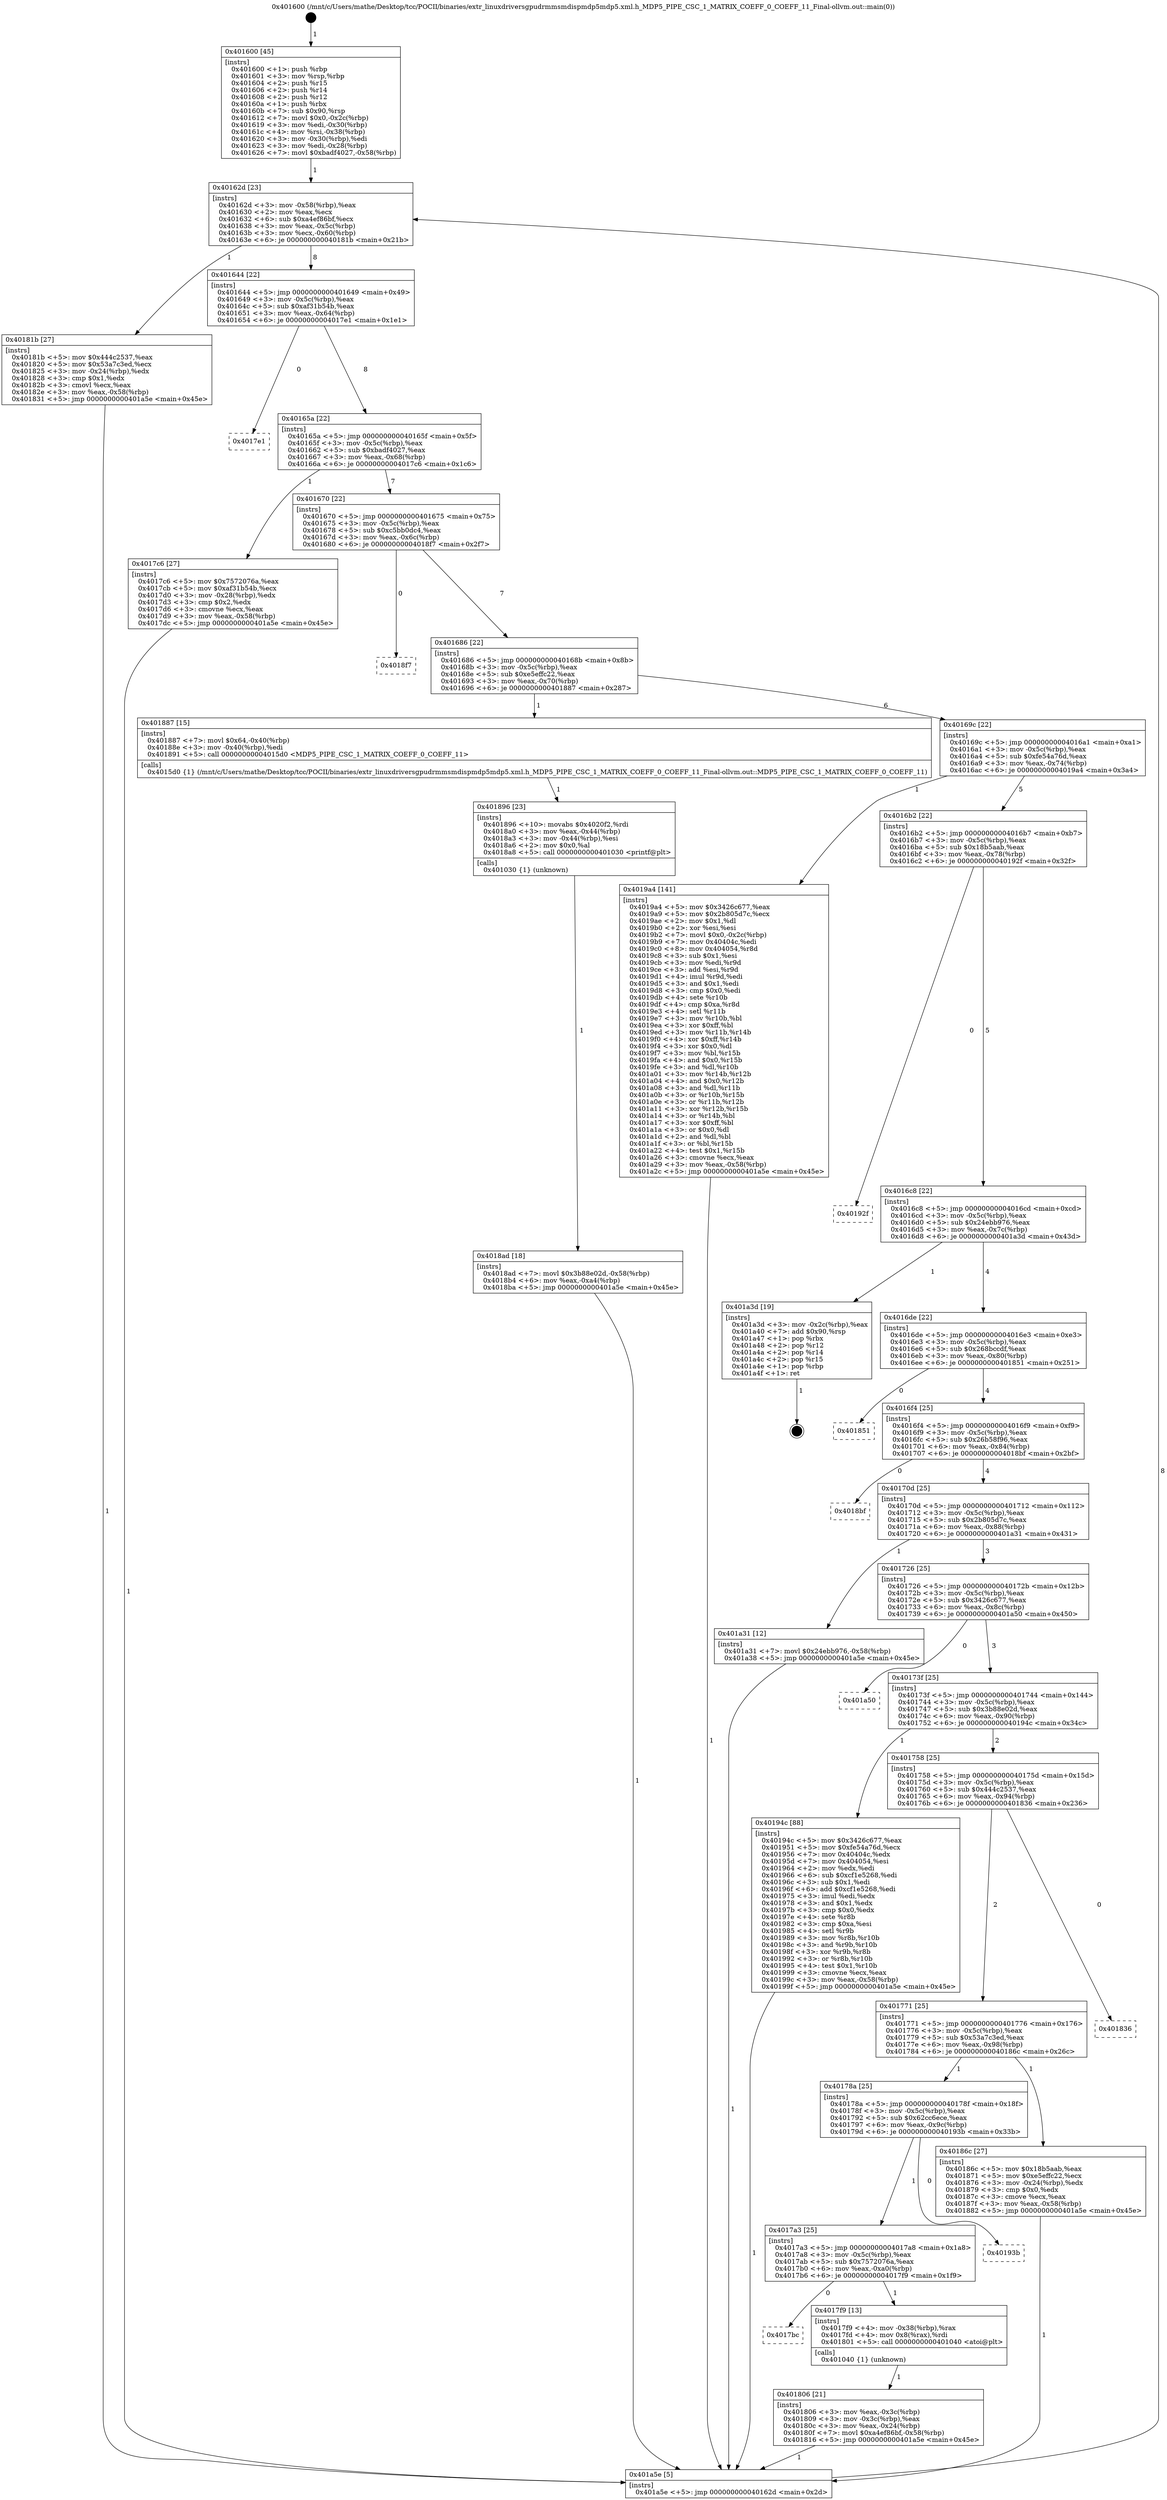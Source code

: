 digraph "0x401600" {
  label = "0x401600 (/mnt/c/Users/mathe/Desktop/tcc/POCII/binaries/extr_linuxdriversgpudrmmsmdispmdp5mdp5.xml.h_MDP5_PIPE_CSC_1_MATRIX_COEFF_0_COEFF_11_Final-ollvm.out::main(0))"
  labelloc = "t"
  node[shape=record]

  Entry [label="",width=0.3,height=0.3,shape=circle,fillcolor=black,style=filled]
  "0x40162d" [label="{
     0x40162d [23]\l
     | [instrs]\l
     &nbsp;&nbsp;0x40162d \<+3\>: mov -0x58(%rbp),%eax\l
     &nbsp;&nbsp;0x401630 \<+2\>: mov %eax,%ecx\l
     &nbsp;&nbsp;0x401632 \<+6\>: sub $0xa4ef86bf,%ecx\l
     &nbsp;&nbsp;0x401638 \<+3\>: mov %eax,-0x5c(%rbp)\l
     &nbsp;&nbsp;0x40163b \<+3\>: mov %ecx,-0x60(%rbp)\l
     &nbsp;&nbsp;0x40163e \<+6\>: je 000000000040181b \<main+0x21b\>\l
  }"]
  "0x40181b" [label="{
     0x40181b [27]\l
     | [instrs]\l
     &nbsp;&nbsp;0x40181b \<+5\>: mov $0x444c2537,%eax\l
     &nbsp;&nbsp;0x401820 \<+5\>: mov $0x53a7c3ed,%ecx\l
     &nbsp;&nbsp;0x401825 \<+3\>: mov -0x24(%rbp),%edx\l
     &nbsp;&nbsp;0x401828 \<+3\>: cmp $0x1,%edx\l
     &nbsp;&nbsp;0x40182b \<+3\>: cmovl %ecx,%eax\l
     &nbsp;&nbsp;0x40182e \<+3\>: mov %eax,-0x58(%rbp)\l
     &nbsp;&nbsp;0x401831 \<+5\>: jmp 0000000000401a5e \<main+0x45e\>\l
  }"]
  "0x401644" [label="{
     0x401644 [22]\l
     | [instrs]\l
     &nbsp;&nbsp;0x401644 \<+5\>: jmp 0000000000401649 \<main+0x49\>\l
     &nbsp;&nbsp;0x401649 \<+3\>: mov -0x5c(%rbp),%eax\l
     &nbsp;&nbsp;0x40164c \<+5\>: sub $0xaf31b54b,%eax\l
     &nbsp;&nbsp;0x401651 \<+3\>: mov %eax,-0x64(%rbp)\l
     &nbsp;&nbsp;0x401654 \<+6\>: je 00000000004017e1 \<main+0x1e1\>\l
  }"]
  Exit [label="",width=0.3,height=0.3,shape=circle,fillcolor=black,style=filled,peripheries=2]
  "0x4017e1" [label="{
     0x4017e1\l
  }", style=dashed]
  "0x40165a" [label="{
     0x40165a [22]\l
     | [instrs]\l
     &nbsp;&nbsp;0x40165a \<+5\>: jmp 000000000040165f \<main+0x5f\>\l
     &nbsp;&nbsp;0x40165f \<+3\>: mov -0x5c(%rbp),%eax\l
     &nbsp;&nbsp;0x401662 \<+5\>: sub $0xbadf4027,%eax\l
     &nbsp;&nbsp;0x401667 \<+3\>: mov %eax,-0x68(%rbp)\l
     &nbsp;&nbsp;0x40166a \<+6\>: je 00000000004017c6 \<main+0x1c6\>\l
  }"]
  "0x4018ad" [label="{
     0x4018ad [18]\l
     | [instrs]\l
     &nbsp;&nbsp;0x4018ad \<+7\>: movl $0x3b88e02d,-0x58(%rbp)\l
     &nbsp;&nbsp;0x4018b4 \<+6\>: mov %eax,-0xa4(%rbp)\l
     &nbsp;&nbsp;0x4018ba \<+5\>: jmp 0000000000401a5e \<main+0x45e\>\l
  }"]
  "0x4017c6" [label="{
     0x4017c6 [27]\l
     | [instrs]\l
     &nbsp;&nbsp;0x4017c6 \<+5\>: mov $0x7572076a,%eax\l
     &nbsp;&nbsp;0x4017cb \<+5\>: mov $0xaf31b54b,%ecx\l
     &nbsp;&nbsp;0x4017d0 \<+3\>: mov -0x28(%rbp),%edx\l
     &nbsp;&nbsp;0x4017d3 \<+3\>: cmp $0x2,%edx\l
     &nbsp;&nbsp;0x4017d6 \<+3\>: cmovne %ecx,%eax\l
     &nbsp;&nbsp;0x4017d9 \<+3\>: mov %eax,-0x58(%rbp)\l
     &nbsp;&nbsp;0x4017dc \<+5\>: jmp 0000000000401a5e \<main+0x45e\>\l
  }"]
  "0x401670" [label="{
     0x401670 [22]\l
     | [instrs]\l
     &nbsp;&nbsp;0x401670 \<+5\>: jmp 0000000000401675 \<main+0x75\>\l
     &nbsp;&nbsp;0x401675 \<+3\>: mov -0x5c(%rbp),%eax\l
     &nbsp;&nbsp;0x401678 \<+5\>: sub $0xc5bb0dc4,%eax\l
     &nbsp;&nbsp;0x40167d \<+3\>: mov %eax,-0x6c(%rbp)\l
     &nbsp;&nbsp;0x401680 \<+6\>: je 00000000004018f7 \<main+0x2f7\>\l
  }"]
  "0x401a5e" [label="{
     0x401a5e [5]\l
     | [instrs]\l
     &nbsp;&nbsp;0x401a5e \<+5\>: jmp 000000000040162d \<main+0x2d\>\l
  }"]
  "0x401600" [label="{
     0x401600 [45]\l
     | [instrs]\l
     &nbsp;&nbsp;0x401600 \<+1\>: push %rbp\l
     &nbsp;&nbsp;0x401601 \<+3\>: mov %rsp,%rbp\l
     &nbsp;&nbsp;0x401604 \<+2\>: push %r15\l
     &nbsp;&nbsp;0x401606 \<+2\>: push %r14\l
     &nbsp;&nbsp;0x401608 \<+2\>: push %r12\l
     &nbsp;&nbsp;0x40160a \<+1\>: push %rbx\l
     &nbsp;&nbsp;0x40160b \<+7\>: sub $0x90,%rsp\l
     &nbsp;&nbsp;0x401612 \<+7\>: movl $0x0,-0x2c(%rbp)\l
     &nbsp;&nbsp;0x401619 \<+3\>: mov %edi,-0x30(%rbp)\l
     &nbsp;&nbsp;0x40161c \<+4\>: mov %rsi,-0x38(%rbp)\l
     &nbsp;&nbsp;0x401620 \<+3\>: mov -0x30(%rbp),%edi\l
     &nbsp;&nbsp;0x401623 \<+3\>: mov %edi,-0x28(%rbp)\l
     &nbsp;&nbsp;0x401626 \<+7\>: movl $0xbadf4027,-0x58(%rbp)\l
  }"]
  "0x401896" [label="{
     0x401896 [23]\l
     | [instrs]\l
     &nbsp;&nbsp;0x401896 \<+10\>: movabs $0x4020f2,%rdi\l
     &nbsp;&nbsp;0x4018a0 \<+3\>: mov %eax,-0x44(%rbp)\l
     &nbsp;&nbsp;0x4018a3 \<+3\>: mov -0x44(%rbp),%esi\l
     &nbsp;&nbsp;0x4018a6 \<+2\>: mov $0x0,%al\l
     &nbsp;&nbsp;0x4018a8 \<+5\>: call 0000000000401030 \<printf@plt\>\l
     | [calls]\l
     &nbsp;&nbsp;0x401030 \{1\} (unknown)\l
  }"]
  "0x4018f7" [label="{
     0x4018f7\l
  }", style=dashed]
  "0x401686" [label="{
     0x401686 [22]\l
     | [instrs]\l
     &nbsp;&nbsp;0x401686 \<+5\>: jmp 000000000040168b \<main+0x8b\>\l
     &nbsp;&nbsp;0x40168b \<+3\>: mov -0x5c(%rbp),%eax\l
     &nbsp;&nbsp;0x40168e \<+5\>: sub $0xe5effc22,%eax\l
     &nbsp;&nbsp;0x401693 \<+3\>: mov %eax,-0x70(%rbp)\l
     &nbsp;&nbsp;0x401696 \<+6\>: je 0000000000401887 \<main+0x287\>\l
  }"]
  "0x401806" [label="{
     0x401806 [21]\l
     | [instrs]\l
     &nbsp;&nbsp;0x401806 \<+3\>: mov %eax,-0x3c(%rbp)\l
     &nbsp;&nbsp;0x401809 \<+3\>: mov -0x3c(%rbp),%eax\l
     &nbsp;&nbsp;0x40180c \<+3\>: mov %eax,-0x24(%rbp)\l
     &nbsp;&nbsp;0x40180f \<+7\>: movl $0xa4ef86bf,-0x58(%rbp)\l
     &nbsp;&nbsp;0x401816 \<+5\>: jmp 0000000000401a5e \<main+0x45e\>\l
  }"]
  "0x401887" [label="{
     0x401887 [15]\l
     | [instrs]\l
     &nbsp;&nbsp;0x401887 \<+7\>: movl $0x64,-0x40(%rbp)\l
     &nbsp;&nbsp;0x40188e \<+3\>: mov -0x40(%rbp),%edi\l
     &nbsp;&nbsp;0x401891 \<+5\>: call 00000000004015d0 \<MDP5_PIPE_CSC_1_MATRIX_COEFF_0_COEFF_11\>\l
     | [calls]\l
     &nbsp;&nbsp;0x4015d0 \{1\} (/mnt/c/Users/mathe/Desktop/tcc/POCII/binaries/extr_linuxdriversgpudrmmsmdispmdp5mdp5.xml.h_MDP5_PIPE_CSC_1_MATRIX_COEFF_0_COEFF_11_Final-ollvm.out::MDP5_PIPE_CSC_1_MATRIX_COEFF_0_COEFF_11)\l
  }"]
  "0x40169c" [label="{
     0x40169c [22]\l
     | [instrs]\l
     &nbsp;&nbsp;0x40169c \<+5\>: jmp 00000000004016a1 \<main+0xa1\>\l
     &nbsp;&nbsp;0x4016a1 \<+3\>: mov -0x5c(%rbp),%eax\l
     &nbsp;&nbsp;0x4016a4 \<+5\>: sub $0xfe54a76d,%eax\l
     &nbsp;&nbsp;0x4016a9 \<+3\>: mov %eax,-0x74(%rbp)\l
     &nbsp;&nbsp;0x4016ac \<+6\>: je 00000000004019a4 \<main+0x3a4\>\l
  }"]
  "0x4017bc" [label="{
     0x4017bc\l
  }", style=dashed]
  "0x4019a4" [label="{
     0x4019a4 [141]\l
     | [instrs]\l
     &nbsp;&nbsp;0x4019a4 \<+5\>: mov $0x3426c677,%eax\l
     &nbsp;&nbsp;0x4019a9 \<+5\>: mov $0x2b805d7c,%ecx\l
     &nbsp;&nbsp;0x4019ae \<+2\>: mov $0x1,%dl\l
     &nbsp;&nbsp;0x4019b0 \<+2\>: xor %esi,%esi\l
     &nbsp;&nbsp;0x4019b2 \<+7\>: movl $0x0,-0x2c(%rbp)\l
     &nbsp;&nbsp;0x4019b9 \<+7\>: mov 0x40404c,%edi\l
     &nbsp;&nbsp;0x4019c0 \<+8\>: mov 0x404054,%r8d\l
     &nbsp;&nbsp;0x4019c8 \<+3\>: sub $0x1,%esi\l
     &nbsp;&nbsp;0x4019cb \<+3\>: mov %edi,%r9d\l
     &nbsp;&nbsp;0x4019ce \<+3\>: add %esi,%r9d\l
     &nbsp;&nbsp;0x4019d1 \<+4\>: imul %r9d,%edi\l
     &nbsp;&nbsp;0x4019d5 \<+3\>: and $0x1,%edi\l
     &nbsp;&nbsp;0x4019d8 \<+3\>: cmp $0x0,%edi\l
     &nbsp;&nbsp;0x4019db \<+4\>: sete %r10b\l
     &nbsp;&nbsp;0x4019df \<+4\>: cmp $0xa,%r8d\l
     &nbsp;&nbsp;0x4019e3 \<+4\>: setl %r11b\l
     &nbsp;&nbsp;0x4019e7 \<+3\>: mov %r10b,%bl\l
     &nbsp;&nbsp;0x4019ea \<+3\>: xor $0xff,%bl\l
     &nbsp;&nbsp;0x4019ed \<+3\>: mov %r11b,%r14b\l
     &nbsp;&nbsp;0x4019f0 \<+4\>: xor $0xff,%r14b\l
     &nbsp;&nbsp;0x4019f4 \<+3\>: xor $0x0,%dl\l
     &nbsp;&nbsp;0x4019f7 \<+3\>: mov %bl,%r15b\l
     &nbsp;&nbsp;0x4019fa \<+4\>: and $0x0,%r15b\l
     &nbsp;&nbsp;0x4019fe \<+3\>: and %dl,%r10b\l
     &nbsp;&nbsp;0x401a01 \<+3\>: mov %r14b,%r12b\l
     &nbsp;&nbsp;0x401a04 \<+4\>: and $0x0,%r12b\l
     &nbsp;&nbsp;0x401a08 \<+3\>: and %dl,%r11b\l
     &nbsp;&nbsp;0x401a0b \<+3\>: or %r10b,%r15b\l
     &nbsp;&nbsp;0x401a0e \<+3\>: or %r11b,%r12b\l
     &nbsp;&nbsp;0x401a11 \<+3\>: xor %r12b,%r15b\l
     &nbsp;&nbsp;0x401a14 \<+3\>: or %r14b,%bl\l
     &nbsp;&nbsp;0x401a17 \<+3\>: xor $0xff,%bl\l
     &nbsp;&nbsp;0x401a1a \<+3\>: or $0x0,%dl\l
     &nbsp;&nbsp;0x401a1d \<+2\>: and %dl,%bl\l
     &nbsp;&nbsp;0x401a1f \<+3\>: or %bl,%r15b\l
     &nbsp;&nbsp;0x401a22 \<+4\>: test $0x1,%r15b\l
     &nbsp;&nbsp;0x401a26 \<+3\>: cmovne %ecx,%eax\l
     &nbsp;&nbsp;0x401a29 \<+3\>: mov %eax,-0x58(%rbp)\l
     &nbsp;&nbsp;0x401a2c \<+5\>: jmp 0000000000401a5e \<main+0x45e\>\l
  }"]
  "0x4016b2" [label="{
     0x4016b2 [22]\l
     | [instrs]\l
     &nbsp;&nbsp;0x4016b2 \<+5\>: jmp 00000000004016b7 \<main+0xb7\>\l
     &nbsp;&nbsp;0x4016b7 \<+3\>: mov -0x5c(%rbp),%eax\l
     &nbsp;&nbsp;0x4016ba \<+5\>: sub $0x18b5aab,%eax\l
     &nbsp;&nbsp;0x4016bf \<+3\>: mov %eax,-0x78(%rbp)\l
     &nbsp;&nbsp;0x4016c2 \<+6\>: je 000000000040192f \<main+0x32f\>\l
  }"]
  "0x4017f9" [label="{
     0x4017f9 [13]\l
     | [instrs]\l
     &nbsp;&nbsp;0x4017f9 \<+4\>: mov -0x38(%rbp),%rax\l
     &nbsp;&nbsp;0x4017fd \<+4\>: mov 0x8(%rax),%rdi\l
     &nbsp;&nbsp;0x401801 \<+5\>: call 0000000000401040 \<atoi@plt\>\l
     | [calls]\l
     &nbsp;&nbsp;0x401040 \{1\} (unknown)\l
  }"]
  "0x40192f" [label="{
     0x40192f\l
  }", style=dashed]
  "0x4016c8" [label="{
     0x4016c8 [22]\l
     | [instrs]\l
     &nbsp;&nbsp;0x4016c8 \<+5\>: jmp 00000000004016cd \<main+0xcd\>\l
     &nbsp;&nbsp;0x4016cd \<+3\>: mov -0x5c(%rbp),%eax\l
     &nbsp;&nbsp;0x4016d0 \<+5\>: sub $0x24ebb976,%eax\l
     &nbsp;&nbsp;0x4016d5 \<+3\>: mov %eax,-0x7c(%rbp)\l
     &nbsp;&nbsp;0x4016d8 \<+6\>: je 0000000000401a3d \<main+0x43d\>\l
  }"]
  "0x4017a3" [label="{
     0x4017a3 [25]\l
     | [instrs]\l
     &nbsp;&nbsp;0x4017a3 \<+5\>: jmp 00000000004017a8 \<main+0x1a8\>\l
     &nbsp;&nbsp;0x4017a8 \<+3\>: mov -0x5c(%rbp),%eax\l
     &nbsp;&nbsp;0x4017ab \<+5\>: sub $0x7572076a,%eax\l
     &nbsp;&nbsp;0x4017b0 \<+6\>: mov %eax,-0xa0(%rbp)\l
     &nbsp;&nbsp;0x4017b6 \<+6\>: je 00000000004017f9 \<main+0x1f9\>\l
  }"]
  "0x401a3d" [label="{
     0x401a3d [19]\l
     | [instrs]\l
     &nbsp;&nbsp;0x401a3d \<+3\>: mov -0x2c(%rbp),%eax\l
     &nbsp;&nbsp;0x401a40 \<+7\>: add $0x90,%rsp\l
     &nbsp;&nbsp;0x401a47 \<+1\>: pop %rbx\l
     &nbsp;&nbsp;0x401a48 \<+2\>: pop %r12\l
     &nbsp;&nbsp;0x401a4a \<+2\>: pop %r14\l
     &nbsp;&nbsp;0x401a4c \<+2\>: pop %r15\l
     &nbsp;&nbsp;0x401a4e \<+1\>: pop %rbp\l
     &nbsp;&nbsp;0x401a4f \<+1\>: ret\l
  }"]
  "0x4016de" [label="{
     0x4016de [22]\l
     | [instrs]\l
     &nbsp;&nbsp;0x4016de \<+5\>: jmp 00000000004016e3 \<main+0xe3\>\l
     &nbsp;&nbsp;0x4016e3 \<+3\>: mov -0x5c(%rbp),%eax\l
     &nbsp;&nbsp;0x4016e6 \<+5\>: sub $0x268bccdf,%eax\l
     &nbsp;&nbsp;0x4016eb \<+3\>: mov %eax,-0x80(%rbp)\l
     &nbsp;&nbsp;0x4016ee \<+6\>: je 0000000000401851 \<main+0x251\>\l
  }"]
  "0x40193b" [label="{
     0x40193b\l
  }", style=dashed]
  "0x401851" [label="{
     0x401851\l
  }", style=dashed]
  "0x4016f4" [label="{
     0x4016f4 [25]\l
     | [instrs]\l
     &nbsp;&nbsp;0x4016f4 \<+5\>: jmp 00000000004016f9 \<main+0xf9\>\l
     &nbsp;&nbsp;0x4016f9 \<+3\>: mov -0x5c(%rbp),%eax\l
     &nbsp;&nbsp;0x4016fc \<+5\>: sub $0x26b58f96,%eax\l
     &nbsp;&nbsp;0x401701 \<+6\>: mov %eax,-0x84(%rbp)\l
     &nbsp;&nbsp;0x401707 \<+6\>: je 00000000004018bf \<main+0x2bf\>\l
  }"]
  "0x40178a" [label="{
     0x40178a [25]\l
     | [instrs]\l
     &nbsp;&nbsp;0x40178a \<+5\>: jmp 000000000040178f \<main+0x18f\>\l
     &nbsp;&nbsp;0x40178f \<+3\>: mov -0x5c(%rbp),%eax\l
     &nbsp;&nbsp;0x401792 \<+5\>: sub $0x62cc6ece,%eax\l
     &nbsp;&nbsp;0x401797 \<+6\>: mov %eax,-0x9c(%rbp)\l
     &nbsp;&nbsp;0x40179d \<+6\>: je 000000000040193b \<main+0x33b\>\l
  }"]
  "0x4018bf" [label="{
     0x4018bf\l
  }", style=dashed]
  "0x40170d" [label="{
     0x40170d [25]\l
     | [instrs]\l
     &nbsp;&nbsp;0x40170d \<+5\>: jmp 0000000000401712 \<main+0x112\>\l
     &nbsp;&nbsp;0x401712 \<+3\>: mov -0x5c(%rbp),%eax\l
     &nbsp;&nbsp;0x401715 \<+5\>: sub $0x2b805d7c,%eax\l
     &nbsp;&nbsp;0x40171a \<+6\>: mov %eax,-0x88(%rbp)\l
     &nbsp;&nbsp;0x401720 \<+6\>: je 0000000000401a31 \<main+0x431\>\l
  }"]
  "0x40186c" [label="{
     0x40186c [27]\l
     | [instrs]\l
     &nbsp;&nbsp;0x40186c \<+5\>: mov $0x18b5aab,%eax\l
     &nbsp;&nbsp;0x401871 \<+5\>: mov $0xe5effc22,%ecx\l
     &nbsp;&nbsp;0x401876 \<+3\>: mov -0x24(%rbp),%edx\l
     &nbsp;&nbsp;0x401879 \<+3\>: cmp $0x0,%edx\l
     &nbsp;&nbsp;0x40187c \<+3\>: cmove %ecx,%eax\l
     &nbsp;&nbsp;0x40187f \<+3\>: mov %eax,-0x58(%rbp)\l
     &nbsp;&nbsp;0x401882 \<+5\>: jmp 0000000000401a5e \<main+0x45e\>\l
  }"]
  "0x401a31" [label="{
     0x401a31 [12]\l
     | [instrs]\l
     &nbsp;&nbsp;0x401a31 \<+7\>: movl $0x24ebb976,-0x58(%rbp)\l
     &nbsp;&nbsp;0x401a38 \<+5\>: jmp 0000000000401a5e \<main+0x45e\>\l
  }"]
  "0x401726" [label="{
     0x401726 [25]\l
     | [instrs]\l
     &nbsp;&nbsp;0x401726 \<+5\>: jmp 000000000040172b \<main+0x12b\>\l
     &nbsp;&nbsp;0x40172b \<+3\>: mov -0x5c(%rbp),%eax\l
     &nbsp;&nbsp;0x40172e \<+5\>: sub $0x3426c677,%eax\l
     &nbsp;&nbsp;0x401733 \<+6\>: mov %eax,-0x8c(%rbp)\l
     &nbsp;&nbsp;0x401739 \<+6\>: je 0000000000401a50 \<main+0x450\>\l
  }"]
  "0x401771" [label="{
     0x401771 [25]\l
     | [instrs]\l
     &nbsp;&nbsp;0x401771 \<+5\>: jmp 0000000000401776 \<main+0x176\>\l
     &nbsp;&nbsp;0x401776 \<+3\>: mov -0x5c(%rbp),%eax\l
     &nbsp;&nbsp;0x401779 \<+5\>: sub $0x53a7c3ed,%eax\l
     &nbsp;&nbsp;0x40177e \<+6\>: mov %eax,-0x98(%rbp)\l
     &nbsp;&nbsp;0x401784 \<+6\>: je 000000000040186c \<main+0x26c\>\l
  }"]
  "0x401a50" [label="{
     0x401a50\l
  }", style=dashed]
  "0x40173f" [label="{
     0x40173f [25]\l
     | [instrs]\l
     &nbsp;&nbsp;0x40173f \<+5\>: jmp 0000000000401744 \<main+0x144\>\l
     &nbsp;&nbsp;0x401744 \<+3\>: mov -0x5c(%rbp),%eax\l
     &nbsp;&nbsp;0x401747 \<+5\>: sub $0x3b88e02d,%eax\l
     &nbsp;&nbsp;0x40174c \<+6\>: mov %eax,-0x90(%rbp)\l
     &nbsp;&nbsp;0x401752 \<+6\>: je 000000000040194c \<main+0x34c\>\l
  }"]
  "0x401836" [label="{
     0x401836\l
  }", style=dashed]
  "0x40194c" [label="{
     0x40194c [88]\l
     | [instrs]\l
     &nbsp;&nbsp;0x40194c \<+5\>: mov $0x3426c677,%eax\l
     &nbsp;&nbsp;0x401951 \<+5\>: mov $0xfe54a76d,%ecx\l
     &nbsp;&nbsp;0x401956 \<+7\>: mov 0x40404c,%edx\l
     &nbsp;&nbsp;0x40195d \<+7\>: mov 0x404054,%esi\l
     &nbsp;&nbsp;0x401964 \<+2\>: mov %edx,%edi\l
     &nbsp;&nbsp;0x401966 \<+6\>: sub $0xcf1e5268,%edi\l
     &nbsp;&nbsp;0x40196c \<+3\>: sub $0x1,%edi\l
     &nbsp;&nbsp;0x40196f \<+6\>: add $0xcf1e5268,%edi\l
     &nbsp;&nbsp;0x401975 \<+3\>: imul %edi,%edx\l
     &nbsp;&nbsp;0x401978 \<+3\>: and $0x1,%edx\l
     &nbsp;&nbsp;0x40197b \<+3\>: cmp $0x0,%edx\l
     &nbsp;&nbsp;0x40197e \<+4\>: sete %r8b\l
     &nbsp;&nbsp;0x401982 \<+3\>: cmp $0xa,%esi\l
     &nbsp;&nbsp;0x401985 \<+4\>: setl %r9b\l
     &nbsp;&nbsp;0x401989 \<+3\>: mov %r8b,%r10b\l
     &nbsp;&nbsp;0x40198c \<+3\>: and %r9b,%r10b\l
     &nbsp;&nbsp;0x40198f \<+3\>: xor %r9b,%r8b\l
     &nbsp;&nbsp;0x401992 \<+3\>: or %r8b,%r10b\l
     &nbsp;&nbsp;0x401995 \<+4\>: test $0x1,%r10b\l
     &nbsp;&nbsp;0x401999 \<+3\>: cmovne %ecx,%eax\l
     &nbsp;&nbsp;0x40199c \<+3\>: mov %eax,-0x58(%rbp)\l
     &nbsp;&nbsp;0x40199f \<+5\>: jmp 0000000000401a5e \<main+0x45e\>\l
  }"]
  "0x401758" [label="{
     0x401758 [25]\l
     | [instrs]\l
     &nbsp;&nbsp;0x401758 \<+5\>: jmp 000000000040175d \<main+0x15d\>\l
     &nbsp;&nbsp;0x40175d \<+3\>: mov -0x5c(%rbp),%eax\l
     &nbsp;&nbsp;0x401760 \<+5\>: sub $0x444c2537,%eax\l
     &nbsp;&nbsp;0x401765 \<+6\>: mov %eax,-0x94(%rbp)\l
     &nbsp;&nbsp;0x40176b \<+6\>: je 0000000000401836 \<main+0x236\>\l
  }"]
  Entry -> "0x401600" [label=" 1"]
  "0x40162d" -> "0x40181b" [label=" 1"]
  "0x40162d" -> "0x401644" [label=" 8"]
  "0x401a3d" -> Exit [label=" 1"]
  "0x401644" -> "0x4017e1" [label=" 0"]
  "0x401644" -> "0x40165a" [label=" 8"]
  "0x401a31" -> "0x401a5e" [label=" 1"]
  "0x40165a" -> "0x4017c6" [label=" 1"]
  "0x40165a" -> "0x401670" [label=" 7"]
  "0x4017c6" -> "0x401a5e" [label=" 1"]
  "0x401600" -> "0x40162d" [label=" 1"]
  "0x401a5e" -> "0x40162d" [label=" 8"]
  "0x4019a4" -> "0x401a5e" [label=" 1"]
  "0x401670" -> "0x4018f7" [label=" 0"]
  "0x401670" -> "0x401686" [label=" 7"]
  "0x40194c" -> "0x401a5e" [label=" 1"]
  "0x401686" -> "0x401887" [label=" 1"]
  "0x401686" -> "0x40169c" [label=" 6"]
  "0x4018ad" -> "0x401a5e" [label=" 1"]
  "0x40169c" -> "0x4019a4" [label=" 1"]
  "0x40169c" -> "0x4016b2" [label=" 5"]
  "0x401896" -> "0x4018ad" [label=" 1"]
  "0x4016b2" -> "0x40192f" [label=" 0"]
  "0x4016b2" -> "0x4016c8" [label=" 5"]
  "0x401887" -> "0x401896" [label=" 1"]
  "0x4016c8" -> "0x401a3d" [label=" 1"]
  "0x4016c8" -> "0x4016de" [label=" 4"]
  "0x40181b" -> "0x401a5e" [label=" 1"]
  "0x4016de" -> "0x401851" [label=" 0"]
  "0x4016de" -> "0x4016f4" [label=" 4"]
  "0x401806" -> "0x401a5e" [label=" 1"]
  "0x4016f4" -> "0x4018bf" [label=" 0"]
  "0x4016f4" -> "0x40170d" [label=" 4"]
  "0x4017a3" -> "0x4017bc" [label=" 0"]
  "0x40170d" -> "0x401a31" [label=" 1"]
  "0x40170d" -> "0x401726" [label=" 3"]
  "0x4017a3" -> "0x4017f9" [label=" 1"]
  "0x401726" -> "0x401a50" [label=" 0"]
  "0x401726" -> "0x40173f" [label=" 3"]
  "0x40178a" -> "0x4017a3" [label=" 1"]
  "0x40173f" -> "0x40194c" [label=" 1"]
  "0x40173f" -> "0x401758" [label=" 2"]
  "0x40178a" -> "0x40193b" [label=" 0"]
  "0x401758" -> "0x401836" [label=" 0"]
  "0x401758" -> "0x401771" [label=" 2"]
  "0x40186c" -> "0x401a5e" [label=" 1"]
  "0x401771" -> "0x40186c" [label=" 1"]
  "0x401771" -> "0x40178a" [label=" 1"]
  "0x4017f9" -> "0x401806" [label=" 1"]
}
